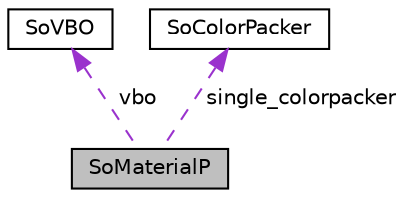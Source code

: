 digraph "SoMaterialP"
{
 // LATEX_PDF_SIZE
  edge [fontname="Helvetica",fontsize="10",labelfontname="Helvetica",labelfontsize="10"];
  node [fontname="Helvetica",fontsize="10",shape=record];
  Node1 [label="SoMaterialP",height=0.2,width=0.4,color="black", fillcolor="grey75", style="filled", fontcolor="black",tooltip=" "];
  Node2 -> Node1 [dir="back",color="darkorchid3",fontsize="10",style="dashed",label=" vbo" ,fontname="Helvetica"];
  Node2 [label="SoVBO",height=0.2,width=0.4,color="black", fillcolor="white", style="filled",URL="$classSoVBO.html",tooltip="The SoVBO class is used to handle OpenGL vertex buffer objects."];
  Node3 -> Node1 [dir="back",color="darkorchid3",fontsize="10",style="dashed",label=" single_colorpacker" ,fontname="Helvetica"];
  Node3 [label="SoColorPacker",height=0.2,width=0.4,color="black", fillcolor="white", style="filled",URL="$classSoColorPacker.html",tooltip=" "];
}
